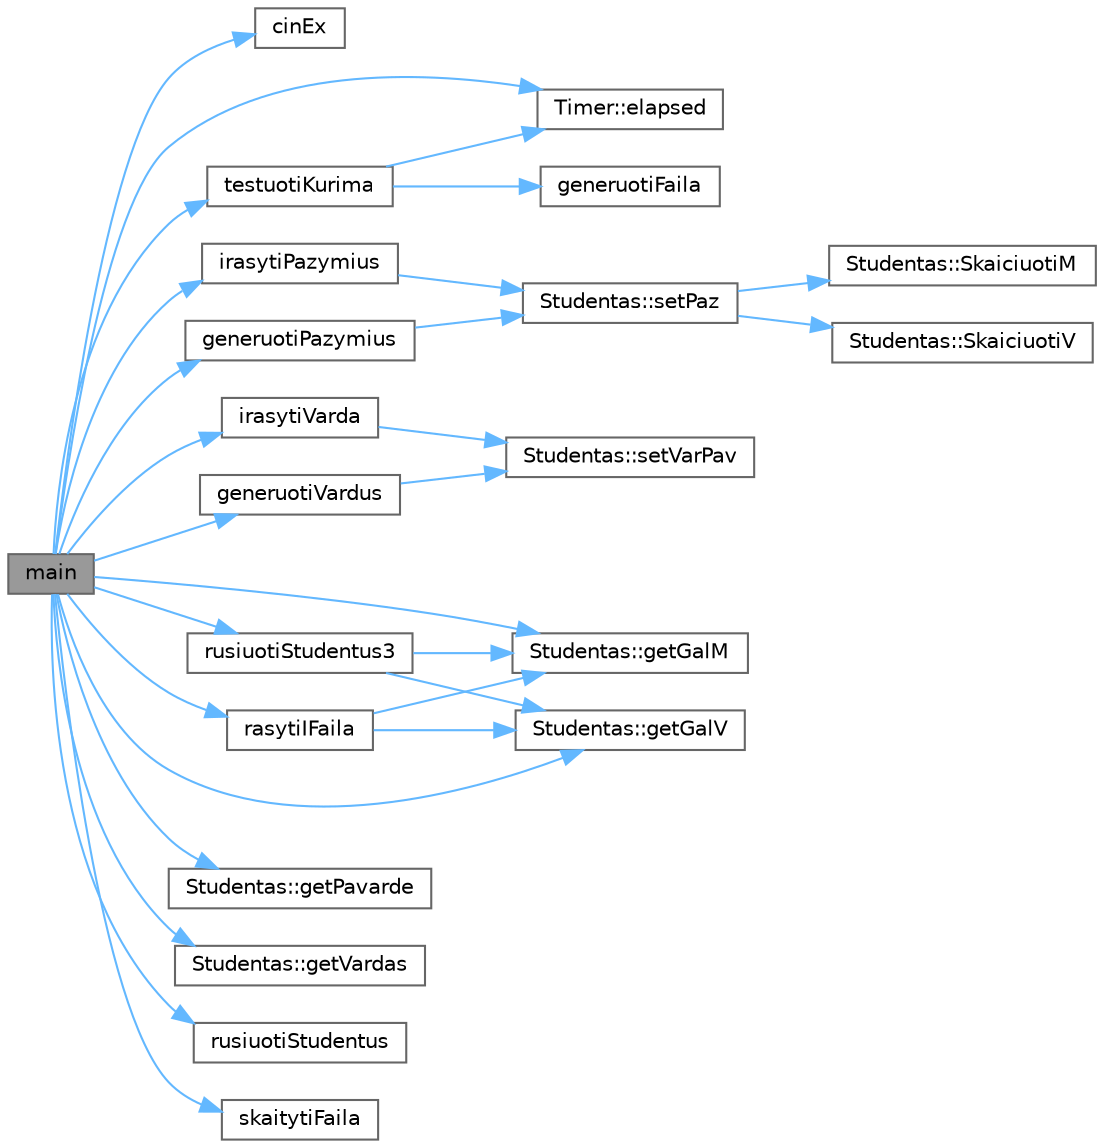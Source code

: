 digraph "main"
{
 // LATEX_PDF_SIZE
  bgcolor="transparent";
  edge [fontname=Helvetica,fontsize=10,labelfontname=Helvetica,labelfontsize=10];
  node [fontname=Helvetica,fontsize=10,shape=box,height=0.2,width=0.4];
  rankdir="LR";
  Node1 [id="Node000001",label="main",height=0.2,width=0.4,color="gray40", fillcolor="grey60", style="filled", fontcolor="black",tooltip=" "];
  Node1 -> Node2 [id="edge28_Node000001_Node000002",color="steelblue1",style="solid",tooltip=" "];
  Node2 [id="Node000002",label="cinEx",height=0.2,width=0.4,color="grey40", fillcolor="white", style="filled",URL="$funkcijos_8cpp.html#ac3975ebdea7c32ba3e823cd53ed9ebba",tooltip=" "];
  Node1 -> Node3 [id="edge29_Node000001_Node000003",color="steelblue1",style="solid",tooltip=" "];
  Node3 [id="Node000003",label="Timer::elapsed",height=0.2,width=0.4,color="grey40", fillcolor="white", style="filled",URL="$class_timer.html#a6a89a613c2af9b0d1e5f7e4ba9e46c54",tooltip=" "];
  Node1 -> Node4 [id="edge30_Node000001_Node000004",color="steelblue1",style="solid",tooltip=" "];
  Node4 [id="Node000004",label="generuotiPazymius",height=0.2,width=0.4,color="grey40", fillcolor="white", style="filled",URL="$funkcijos_8cpp.html#a40c65f43590bc55d7d9b018dceb10a31",tooltip=" "];
  Node4 -> Node5 [id="edge31_Node000004_Node000005",color="steelblue1",style="solid",tooltip=" "];
  Node5 [id="Node000005",label="Studentas::setPaz",height=0.2,width=0.4,color="grey40", fillcolor="white", style="filled",URL="$class_studentas.html#a2937de900cd3bad83ffd6eb2ceae1bef",tooltip=" "];
  Node5 -> Node6 [id="edge32_Node000005_Node000006",color="steelblue1",style="solid",tooltip=" "];
  Node6 [id="Node000006",label="Studentas::SkaiciuotiM",height=0.2,width=0.4,color="grey40", fillcolor="white", style="filled",URL="$class_studentas.html#aad81aa77f874ad0601d3a7f5b2515c66",tooltip=" "];
  Node5 -> Node7 [id="edge33_Node000005_Node000007",color="steelblue1",style="solid",tooltip=" "];
  Node7 [id="Node000007",label="Studentas::SkaiciuotiV",height=0.2,width=0.4,color="grey40", fillcolor="white", style="filled",URL="$class_studentas.html#a148d7cfd9a24e11de95fa4ae6b055db4",tooltip=" "];
  Node1 -> Node8 [id="edge34_Node000001_Node000008",color="steelblue1",style="solid",tooltip=" "];
  Node8 [id="Node000008",label="generuotiVardus",height=0.2,width=0.4,color="grey40", fillcolor="white", style="filled",URL="$funkcijos_8cpp.html#af1d21c48106453a18bb88f34ff6f7b18",tooltip=" "];
  Node8 -> Node9 [id="edge35_Node000008_Node000009",color="steelblue1",style="solid",tooltip=" "];
  Node9 [id="Node000009",label="Studentas::setVarPav",height=0.2,width=0.4,color="grey40", fillcolor="white", style="filled",URL="$class_studentas.html#aab017285c3b3e7794f264e4bdb935265",tooltip=" "];
  Node1 -> Node10 [id="edge36_Node000001_Node000010",color="steelblue1",style="solid",tooltip=" "];
  Node10 [id="Node000010",label="Studentas::getGalM",height=0.2,width=0.4,color="grey40", fillcolor="white", style="filled",URL="$class_studentas.html#ae55a7d597d549832b805971ea4976e72",tooltip=" "];
  Node1 -> Node11 [id="edge37_Node000001_Node000011",color="steelblue1",style="solid",tooltip=" "];
  Node11 [id="Node000011",label="Studentas::getGalV",height=0.2,width=0.4,color="grey40", fillcolor="white", style="filled",URL="$class_studentas.html#acd958ca47f9c3b9f1a7e492067430580",tooltip=" "];
  Node1 -> Node12 [id="edge38_Node000001_Node000012",color="steelblue1",style="solid",tooltip=" "];
  Node12 [id="Node000012",label="Studentas::getPavarde",height=0.2,width=0.4,color="grey40", fillcolor="white", style="filled",URL="$class_studentas.html#ad4857087857fa77ea0e68137d5bc9217",tooltip=" "];
  Node1 -> Node13 [id="edge39_Node000001_Node000013",color="steelblue1",style="solid",tooltip=" "];
  Node13 [id="Node000013",label="Studentas::getVardas",height=0.2,width=0.4,color="grey40", fillcolor="white", style="filled",URL="$class_studentas.html#a0c015572b8016d34c18840647b957523",tooltip=" "];
  Node1 -> Node14 [id="edge40_Node000001_Node000014",color="steelblue1",style="solid",tooltip=" "];
  Node14 [id="Node000014",label="irasytiPazymius",height=0.2,width=0.4,color="grey40", fillcolor="white", style="filled",URL="$funkcijos_8cpp.html#af5f7deb0e80b531ffae43aded2435e5f",tooltip=" "];
  Node14 -> Node5 [id="edge41_Node000014_Node000005",color="steelblue1",style="solid",tooltip=" "];
  Node1 -> Node15 [id="edge42_Node000001_Node000015",color="steelblue1",style="solid",tooltip=" "];
  Node15 [id="Node000015",label="irasytiVarda",height=0.2,width=0.4,color="grey40", fillcolor="white", style="filled",URL="$funkcijos_8cpp.html#ad966a000bef3e87185066e687e09b19a",tooltip=" "];
  Node15 -> Node9 [id="edge43_Node000015_Node000009",color="steelblue1",style="solid",tooltip=" "];
  Node1 -> Node16 [id="edge44_Node000001_Node000016",color="steelblue1",style="solid",tooltip=" "];
  Node16 [id="Node000016",label="rasytiIFaila",height=0.2,width=0.4,color="grey40", fillcolor="white", style="filled",URL="$funkcijos_8cpp.html#aeec72cb3828aff363d87ef50b3741285",tooltip=" "];
  Node16 -> Node10 [id="edge45_Node000016_Node000010",color="steelblue1",style="solid",tooltip=" "];
  Node16 -> Node11 [id="edge46_Node000016_Node000011",color="steelblue1",style="solid",tooltip=" "];
  Node1 -> Node17 [id="edge47_Node000001_Node000017",color="steelblue1",style="solid",tooltip=" "];
  Node17 [id="Node000017",label="rusiuotiStudentus",height=0.2,width=0.4,color="grey40", fillcolor="white", style="filled",URL="$funkcijos_8cpp.html#a2cb66e60817b06d6074ae6a63a2e3cb8",tooltip=" "];
  Node1 -> Node18 [id="edge48_Node000001_Node000018",color="steelblue1",style="solid",tooltip=" "];
  Node18 [id="Node000018",label="rusiuotiStudentus3",height=0.2,width=0.4,color="grey40", fillcolor="white", style="filled",URL="$funkcijos_8cpp.html#a5ad0d6e49be2a6df0eb5797122a15d60",tooltip=" "];
  Node18 -> Node10 [id="edge49_Node000018_Node000010",color="steelblue1",style="solid",tooltip=" "];
  Node18 -> Node11 [id="edge50_Node000018_Node000011",color="steelblue1",style="solid",tooltip=" "];
  Node1 -> Node19 [id="edge51_Node000001_Node000019",color="steelblue1",style="solid",tooltip=" "];
  Node19 [id="Node000019",label="skaitytiFaila",height=0.2,width=0.4,color="grey40", fillcolor="white", style="filled",URL="$header_8h.html#a040a4a5a71667d4f5e878333b0149083",tooltip=" "];
  Node1 -> Node20 [id="edge52_Node000001_Node000020",color="steelblue1",style="solid",tooltip=" "];
  Node20 [id="Node000020",label="testuotiKurima",height=0.2,width=0.4,color="grey40", fillcolor="white", style="filled",URL="$funkcijos_8cpp.html#a273d10926e0a5b9a133ce763af289ea9",tooltip=" "];
  Node20 -> Node3 [id="edge53_Node000020_Node000003",color="steelblue1",style="solid",tooltip=" "];
  Node20 -> Node21 [id="edge54_Node000020_Node000021",color="steelblue1",style="solid",tooltip=" "];
  Node21 [id="Node000021",label="generuotiFaila",height=0.2,width=0.4,color="grey40", fillcolor="white", style="filled",URL="$funkcijos_8cpp.html#a3a1375f0431033f205a70ed11ad5e8d2",tooltip=" "];
}
